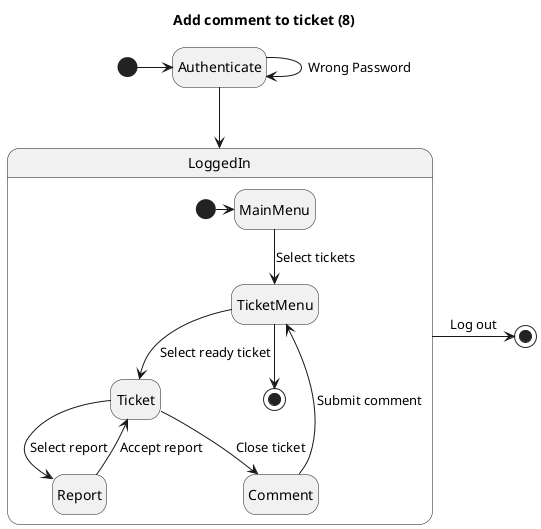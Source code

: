 @startuml 

title Add comment to ticket (8)

hide empty description

[*] -> Authenticate
Authenticate --> Authenticate: Wrong Password
Authenticate --> LoggedIn

state LoggedIn{
    
    [*] -> MainMenu
    MainMenu --> TicketMenu : Select tickets
    TicketMenu --> Ticket : Select ready ticket
    Ticket --> Report : Select report
    Report --> Ticket : Accept report
    Ticket --> Comment : Close ticket
    Comment --> TicketMenu : Submit comment
    TicketMenu --> [*]
    
}

LoggedIn -> [*] : Log out

@enduml